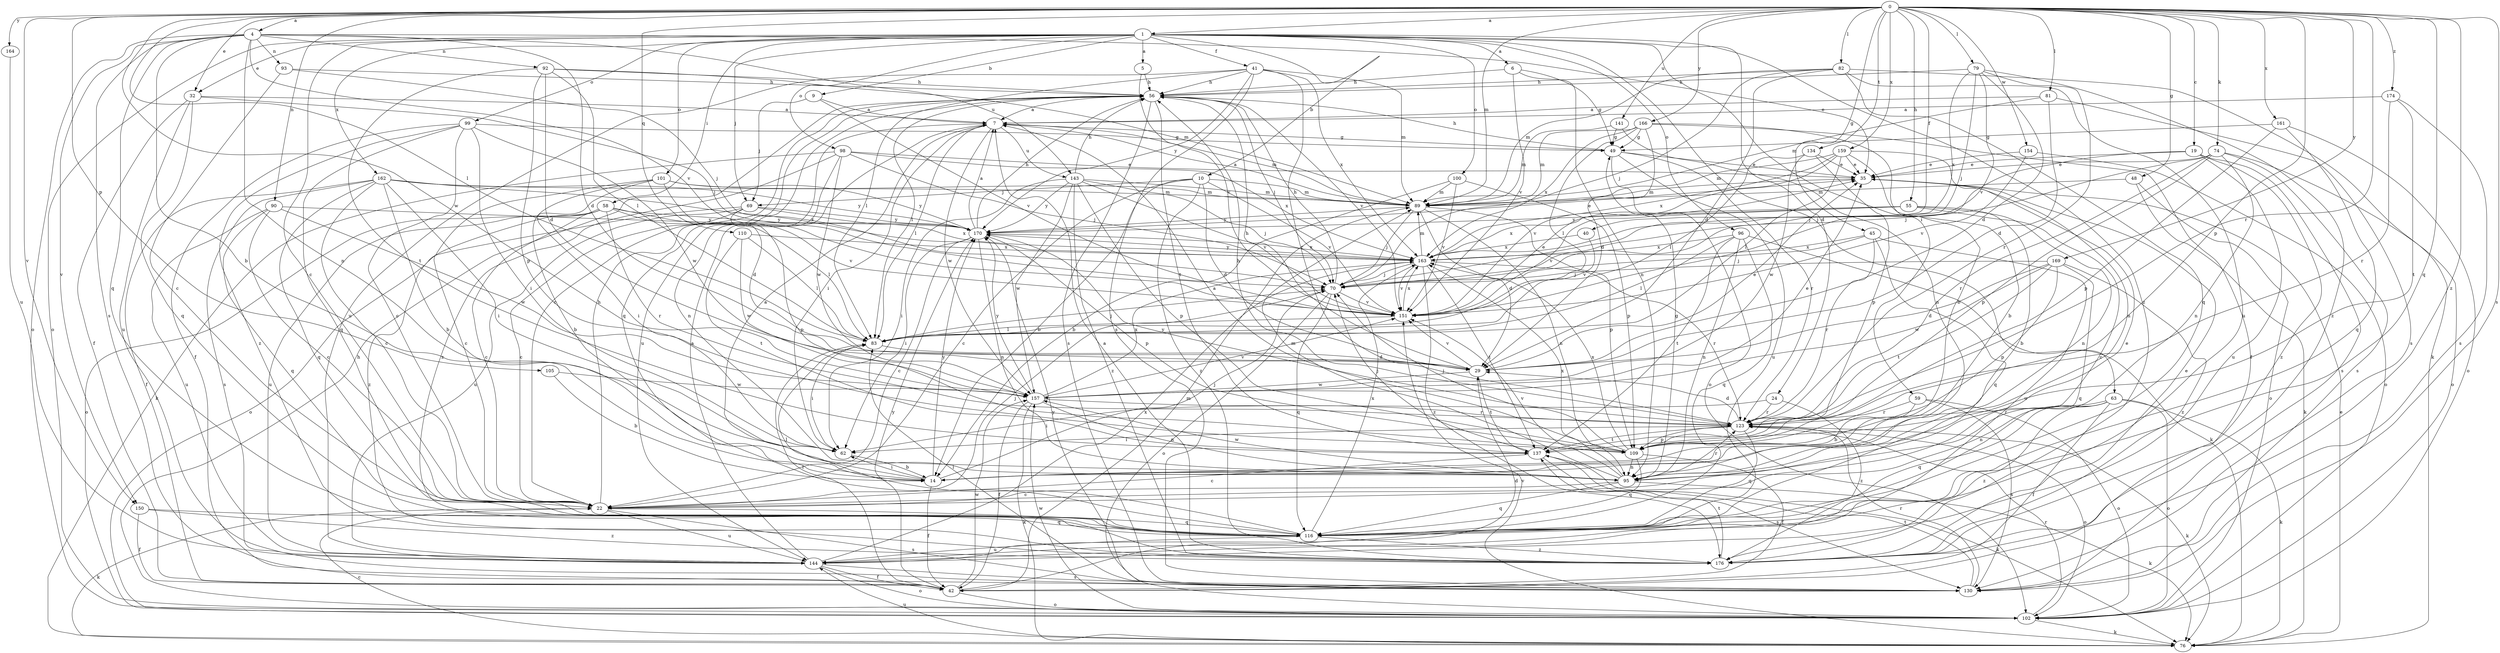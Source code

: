 strict digraph  {
0;
1;
4;
5;
6;
7;
9;
10;
14;
19;
22;
24;
29;
32;
35;
40;
41;
42;
45;
48;
49;
55;
56;
58;
59;
62;
63;
69;
70;
74;
76;
79;
81;
82;
83;
89;
90;
92;
93;
95;
96;
98;
99;
100;
101;
102;
105;
109;
110;
116;
123;
130;
134;
137;
141;
143;
144;
150;
151;
154;
157;
159;
161;
162;
163;
164;
166;
169;
170;
174;
176;
0 -> 1  [label=a];
0 -> 4  [label=a];
0 -> 19  [label=c];
0 -> 32  [label=e];
0 -> 40  [label=f];
0 -> 45  [label=g];
0 -> 48  [label=g];
0 -> 55  [label=h];
0 -> 74  [label=k];
0 -> 79  [label=l];
0 -> 81  [label=l];
0 -> 82  [label=l];
0 -> 83  [label=l];
0 -> 89  [label=m];
0 -> 90  [label=n];
0 -> 105  [label=p];
0 -> 109  [label=p];
0 -> 110  [label=q];
0 -> 116  [label=q];
0 -> 123  [label=r];
0 -> 130  [label=s];
0 -> 134  [label=t];
0 -> 141  [label=u];
0 -> 150  [label=v];
0 -> 154  [label=w];
0 -> 157  [label=w];
0 -> 159  [label=x];
0 -> 161  [label=x];
0 -> 164  [label=y];
0 -> 166  [label=y];
0 -> 169  [label=y];
0 -> 174  [label=z];
0 -> 176  [label=z];
1 -> 5  [label=a];
1 -> 6  [label=a];
1 -> 9  [label=b];
1 -> 10  [label=b];
1 -> 22  [label=c];
1 -> 24  [label=d];
1 -> 32  [label=e];
1 -> 41  [label=f];
1 -> 58  [label=i];
1 -> 59  [label=i];
1 -> 63  [label=j];
1 -> 69  [label=j];
1 -> 96  [label=o];
1 -> 98  [label=o];
1 -> 99  [label=o];
1 -> 100  [label=o];
1 -> 101  [label=o];
1 -> 102  [label=o];
1 -> 162  [label=x];
1 -> 176  [label=z];
4 -> 14  [label=b];
4 -> 29  [label=d];
4 -> 35  [label=e];
4 -> 92  [label=n];
4 -> 93  [label=n];
4 -> 95  [label=n];
4 -> 102  [label=o];
4 -> 116  [label=q];
4 -> 130  [label=s];
4 -> 143  [label=u];
4 -> 150  [label=v];
4 -> 151  [label=v];
5 -> 56  [label=h];
5 -> 151  [label=v];
6 -> 49  [label=g];
6 -> 56  [label=h];
6 -> 95  [label=n];
6 -> 151  [label=v];
7 -> 49  [label=g];
7 -> 62  [label=i];
7 -> 83  [label=l];
7 -> 89  [label=m];
7 -> 143  [label=u];
7 -> 144  [label=u];
7 -> 157  [label=w];
9 -> 7  [label=a];
9 -> 69  [label=j];
9 -> 151  [label=v];
10 -> 14  [label=b];
10 -> 22  [label=c];
10 -> 29  [label=d];
10 -> 69  [label=j];
10 -> 89  [label=m];
10 -> 151  [label=v];
10 -> 176  [label=z];
14 -> 7  [label=a];
14 -> 42  [label=f];
14 -> 62  [label=i];
14 -> 70  [label=j];
14 -> 170  [label=y];
19 -> 35  [label=e];
19 -> 70  [label=j];
19 -> 130  [label=s];
19 -> 144  [label=u];
19 -> 176  [label=z];
22 -> 35  [label=e];
22 -> 56  [label=h];
22 -> 70  [label=j];
22 -> 76  [label=k];
22 -> 116  [label=q];
22 -> 130  [label=s];
22 -> 144  [label=u];
24 -> 62  [label=i];
24 -> 123  [label=r];
24 -> 176  [label=z];
29 -> 35  [label=e];
29 -> 56  [label=h];
29 -> 137  [label=t];
29 -> 151  [label=v];
29 -> 157  [label=w];
32 -> 7  [label=a];
32 -> 42  [label=f];
32 -> 70  [label=j];
32 -> 116  [label=q];
32 -> 144  [label=u];
35 -> 89  [label=m];
40 -> 151  [label=v];
40 -> 163  [label=x];
41 -> 56  [label=h];
41 -> 83  [label=l];
41 -> 89  [label=m];
41 -> 123  [label=r];
41 -> 130  [label=s];
41 -> 144  [label=u];
41 -> 163  [label=x];
41 -> 170  [label=y];
42 -> 29  [label=d];
42 -> 83  [label=l];
42 -> 89  [label=m];
42 -> 102  [label=o];
42 -> 157  [label=w];
42 -> 170  [label=y];
45 -> 70  [label=j];
45 -> 116  [label=q];
45 -> 123  [label=r];
45 -> 144  [label=u];
45 -> 163  [label=x];
48 -> 76  [label=k];
48 -> 89  [label=m];
48 -> 102  [label=o];
49 -> 35  [label=e];
49 -> 56  [label=h];
49 -> 102  [label=o];
49 -> 123  [label=r];
49 -> 144  [label=u];
55 -> 14  [label=b];
55 -> 22  [label=c];
55 -> 95  [label=n];
55 -> 151  [label=v];
55 -> 163  [label=x];
55 -> 170  [label=y];
56 -> 7  [label=a];
56 -> 22  [label=c];
56 -> 70  [label=j];
56 -> 83  [label=l];
56 -> 116  [label=q];
56 -> 130  [label=s];
56 -> 137  [label=t];
56 -> 151  [label=v];
58 -> 22  [label=c];
58 -> 83  [label=l];
58 -> 102  [label=o];
58 -> 123  [label=r];
58 -> 144  [label=u];
58 -> 151  [label=v];
58 -> 170  [label=y];
58 -> 176  [label=z];
59 -> 14  [label=b];
59 -> 102  [label=o];
59 -> 123  [label=r];
59 -> 130  [label=s];
62 -> 14  [label=b];
63 -> 42  [label=f];
63 -> 76  [label=k];
63 -> 95  [label=n];
63 -> 102  [label=o];
63 -> 116  [label=q];
63 -> 123  [label=r];
63 -> 176  [label=z];
69 -> 22  [label=c];
69 -> 102  [label=o];
69 -> 109  [label=p];
69 -> 144  [label=u];
69 -> 163  [label=x];
69 -> 170  [label=y];
70 -> 56  [label=h];
70 -> 102  [label=o];
70 -> 116  [label=q];
70 -> 151  [label=v];
74 -> 35  [label=e];
74 -> 70  [label=j];
74 -> 95  [label=n];
74 -> 102  [label=o];
74 -> 109  [label=p];
74 -> 123  [label=r];
74 -> 130  [label=s];
76 -> 22  [label=c];
76 -> 35  [label=e];
76 -> 144  [label=u];
76 -> 151  [label=v];
79 -> 29  [label=d];
79 -> 56  [label=h];
79 -> 70  [label=j];
79 -> 123  [label=r];
79 -> 151  [label=v];
79 -> 163  [label=x];
79 -> 176  [label=z];
81 -> 7  [label=a];
81 -> 29  [label=d];
81 -> 89  [label=m];
81 -> 130  [label=s];
82 -> 29  [label=d];
82 -> 56  [label=h];
82 -> 70  [label=j];
82 -> 76  [label=k];
82 -> 89  [label=m];
82 -> 116  [label=q];
82 -> 144  [label=u];
83 -> 29  [label=d];
83 -> 62  [label=i];
83 -> 70  [label=j];
89 -> 7  [label=a];
89 -> 29  [label=d];
89 -> 70  [label=j];
89 -> 95  [label=n];
89 -> 109  [label=p];
89 -> 170  [label=y];
90 -> 22  [label=c];
90 -> 116  [label=q];
90 -> 144  [label=u];
90 -> 157  [label=w];
90 -> 170  [label=y];
92 -> 29  [label=d];
92 -> 56  [label=h];
92 -> 83  [label=l];
92 -> 89  [label=m];
92 -> 109  [label=p];
92 -> 137  [label=t];
93 -> 22  [label=c];
93 -> 56  [label=h];
93 -> 70  [label=j];
95 -> 22  [label=c];
95 -> 49  [label=g];
95 -> 76  [label=k];
95 -> 89  [label=m];
95 -> 116  [label=q];
95 -> 123  [label=r];
95 -> 151  [label=v];
95 -> 157  [label=w];
95 -> 163  [label=x];
96 -> 76  [label=k];
96 -> 83  [label=l];
96 -> 95  [label=n];
96 -> 116  [label=q];
96 -> 137  [label=t];
96 -> 163  [label=x];
98 -> 35  [label=e];
98 -> 70  [label=j];
98 -> 76  [label=k];
98 -> 95  [label=n];
98 -> 157  [label=w];
98 -> 163  [label=x];
98 -> 176  [label=z];
99 -> 22  [label=c];
99 -> 42  [label=f];
99 -> 49  [label=g];
99 -> 62  [label=i];
99 -> 116  [label=q];
99 -> 157  [label=w];
99 -> 176  [label=z];
100 -> 14  [label=b];
100 -> 89  [label=m];
100 -> 109  [label=p];
100 -> 151  [label=v];
101 -> 14  [label=b];
101 -> 22  [label=c];
101 -> 29  [label=d];
101 -> 62  [label=i];
101 -> 89  [label=m];
101 -> 170  [label=y];
102 -> 56  [label=h];
102 -> 76  [label=k];
102 -> 123  [label=r];
102 -> 157  [label=w];
105 -> 14  [label=b];
105 -> 157  [label=w];
109 -> 7  [label=a];
109 -> 42  [label=f];
109 -> 70  [label=j];
109 -> 95  [label=n];
109 -> 116  [label=q];
109 -> 163  [label=x];
110 -> 83  [label=l];
110 -> 137  [label=t];
110 -> 157  [label=w];
110 -> 163  [label=x];
116 -> 83  [label=l];
116 -> 144  [label=u];
116 -> 163  [label=x];
116 -> 176  [label=z];
123 -> 29  [label=d];
123 -> 56  [label=h];
123 -> 62  [label=i];
123 -> 76  [label=k];
123 -> 102  [label=o];
123 -> 109  [label=p];
123 -> 116  [label=q];
123 -> 137  [label=t];
123 -> 170  [label=y];
130 -> 83  [label=l];
130 -> 123  [label=r];
130 -> 137  [label=t];
130 -> 170  [label=y];
134 -> 35  [label=e];
134 -> 83  [label=l];
134 -> 109  [label=p];
134 -> 157  [label=w];
137 -> 22  [label=c];
137 -> 70  [label=j];
137 -> 76  [label=k];
137 -> 130  [label=s];
141 -> 49  [label=g];
141 -> 89  [label=m];
141 -> 95  [label=n];
143 -> 56  [label=h];
143 -> 62  [label=i];
143 -> 70  [label=j];
143 -> 89  [label=m];
143 -> 109  [label=p];
143 -> 151  [label=v];
143 -> 157  [label=w];
143 -> 170  [label=y];
143 -> 176  [label=z];
144 -> 7  [label=a];
144 -> 42  [label=f];
144 -> 102  [label=o];
144 -> 130  [label=s];
144 -> 163  [label=x];
150 -> 42  [label=f];
150 -> 116  [label=q];
150 -> 176  [label=z];
151 -> 35  [label=e];
151 -> 83  [label=l];
151 -> 163  [label=x];
154 -> 35  [label=e];
154 -> 102  [label=o];
154 -> 151  [label=v];
157 -> 35  [label=e];
157 -> 42  [label=f];
157 -> 76  [label=k];
157 -> 95  [label=n];
157 -> 123  [label=r];
157 -> 151  [label=v];
157 -> 163  [label=x];
157 -> 170  [label=y];
159 -> 14  [label=b];
159 -> 35  [label=e];
159 -> 83  [label=l];
159 -> 89  [label=m];
159 -> 95  [label=n];
159 -> 151  [label=v];
159 -> 163  [label=x];
161 -> 49  [label=g];
161 -> 102  [label=o];
161 -> 109  [label=p];
161 -> 116  [label=q];
162 -> 14  [label=b];
162 -> 22  [label=c];
162 -> 42  [label=f];
162 -> 62  [label=i];
162 -> 89  [label=m];
162 -> 116  [label=q];
162 -> 130  [label=s];
162 -> 163  [label=x];
162 -> 170  [label=y];
163 -> 70  [label=j];
163 -> 89  [label=m];
163 -> 123  [label=r];
163 -> 137  [label=t];
163 -> 151  [label=v];
163 -> 170  [label=y];
163 -> 176  [label=z];
164 -> 144  [label=u];
166 -> 14  [label=b];
166 -> 29  [label=d];
166 -> 42  [label=f];
166 -> 49  [label=g];
166 -> 83  [label=l];
166 -> 89  [label=m];
166 -> 163  [label=x];
169 -> 29  [label=d];
169 -> 70  [label=j];
169 -> 109  [label=p];
169 -> 116  [label=q];
169 -> 137  [label=t];
169 -> 157  [label=w];
169 -> 176  [label=z];
170 -> 7  [label=a];
170 -> 22  [label=c];
170 -> 35  [label=e];
170 -> 56  [label=h];
170 -> 62  [label=i];
170 -> 95  [label=n];
170 -> 109  [label=p];
170 -> 163  [label=x];
174 -> 7  [label=a];
174 -> 123  [label=r];
174 -> 130  [label=s];
174 -> 137  [label=t];
176 -> 7  [label=a];
176 -> 35  [label=e];
176 -> 137  [label=t];
}
